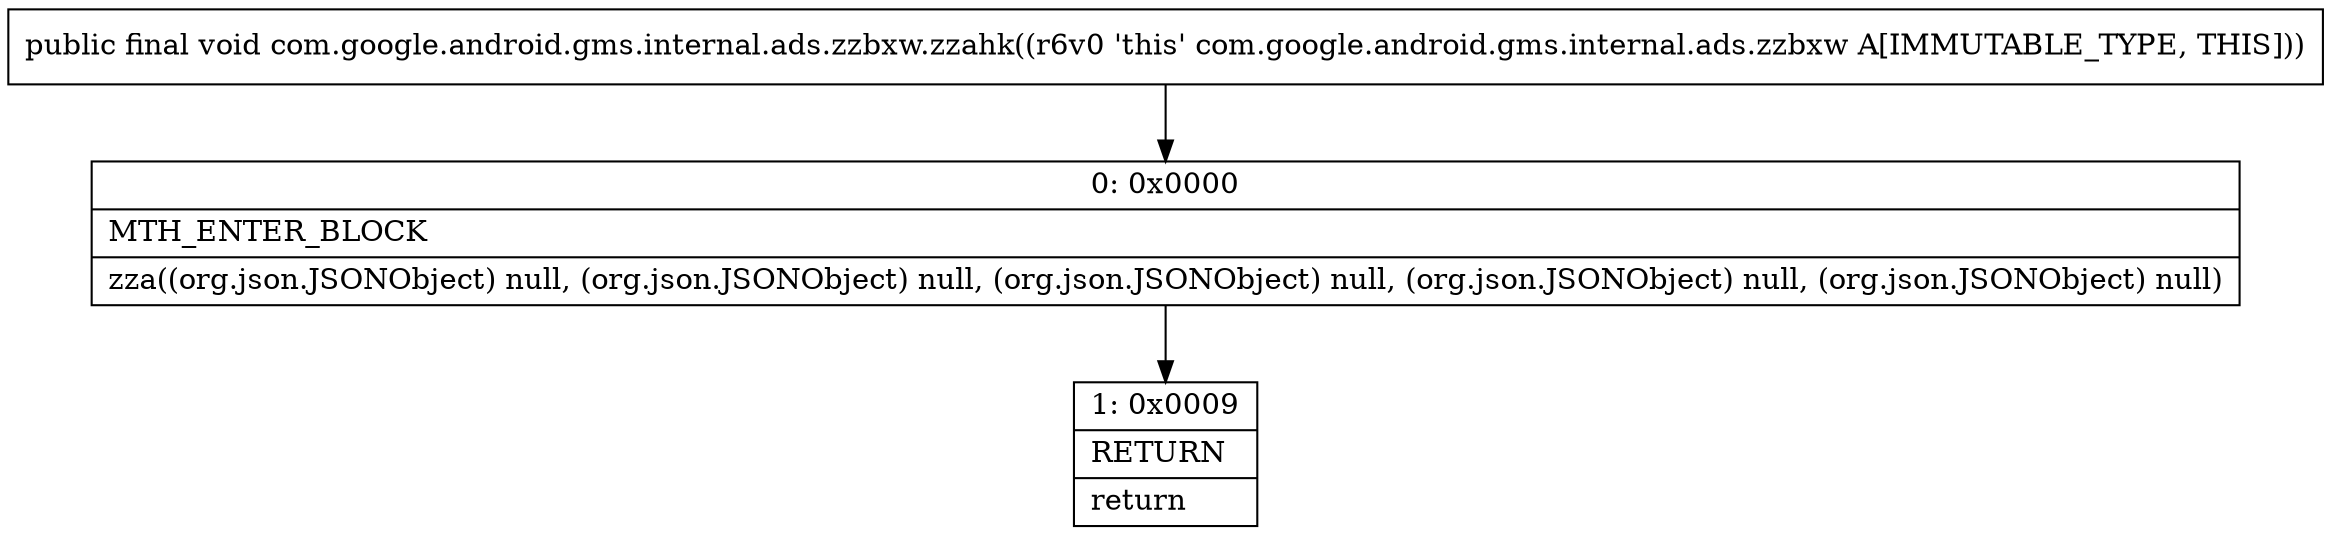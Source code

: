 digraph "CFG forcom.google.android.gms.internal.ads.zzbxw.zzahk()V" {
Node_0 [shape=record,label="{0\:\ 0x0000|MTH_ENTER_BLOCK\l|zza((org.json.JSONObject) null, (org.json.JSONObject) null, (org.json.JSONObject) null, (org.json.JSONObject) null, (org.json.JSONObject) null)\l}"];
Node_1 [shape=record,label="{1\:\ 0x0009|RETURN\l|return\l}"];
MethodNode[shape=record,label="{public final void com.google.android.gms.internal.ads.zzbxw.zzahk((r6v0 'this' com.google.android.gms.internal.ads.zzbxw A[IMMUTABLE_TYPE, THIS])) }"];
MethodNode -> Node_0;
Node_0 -> Node_1;
}


